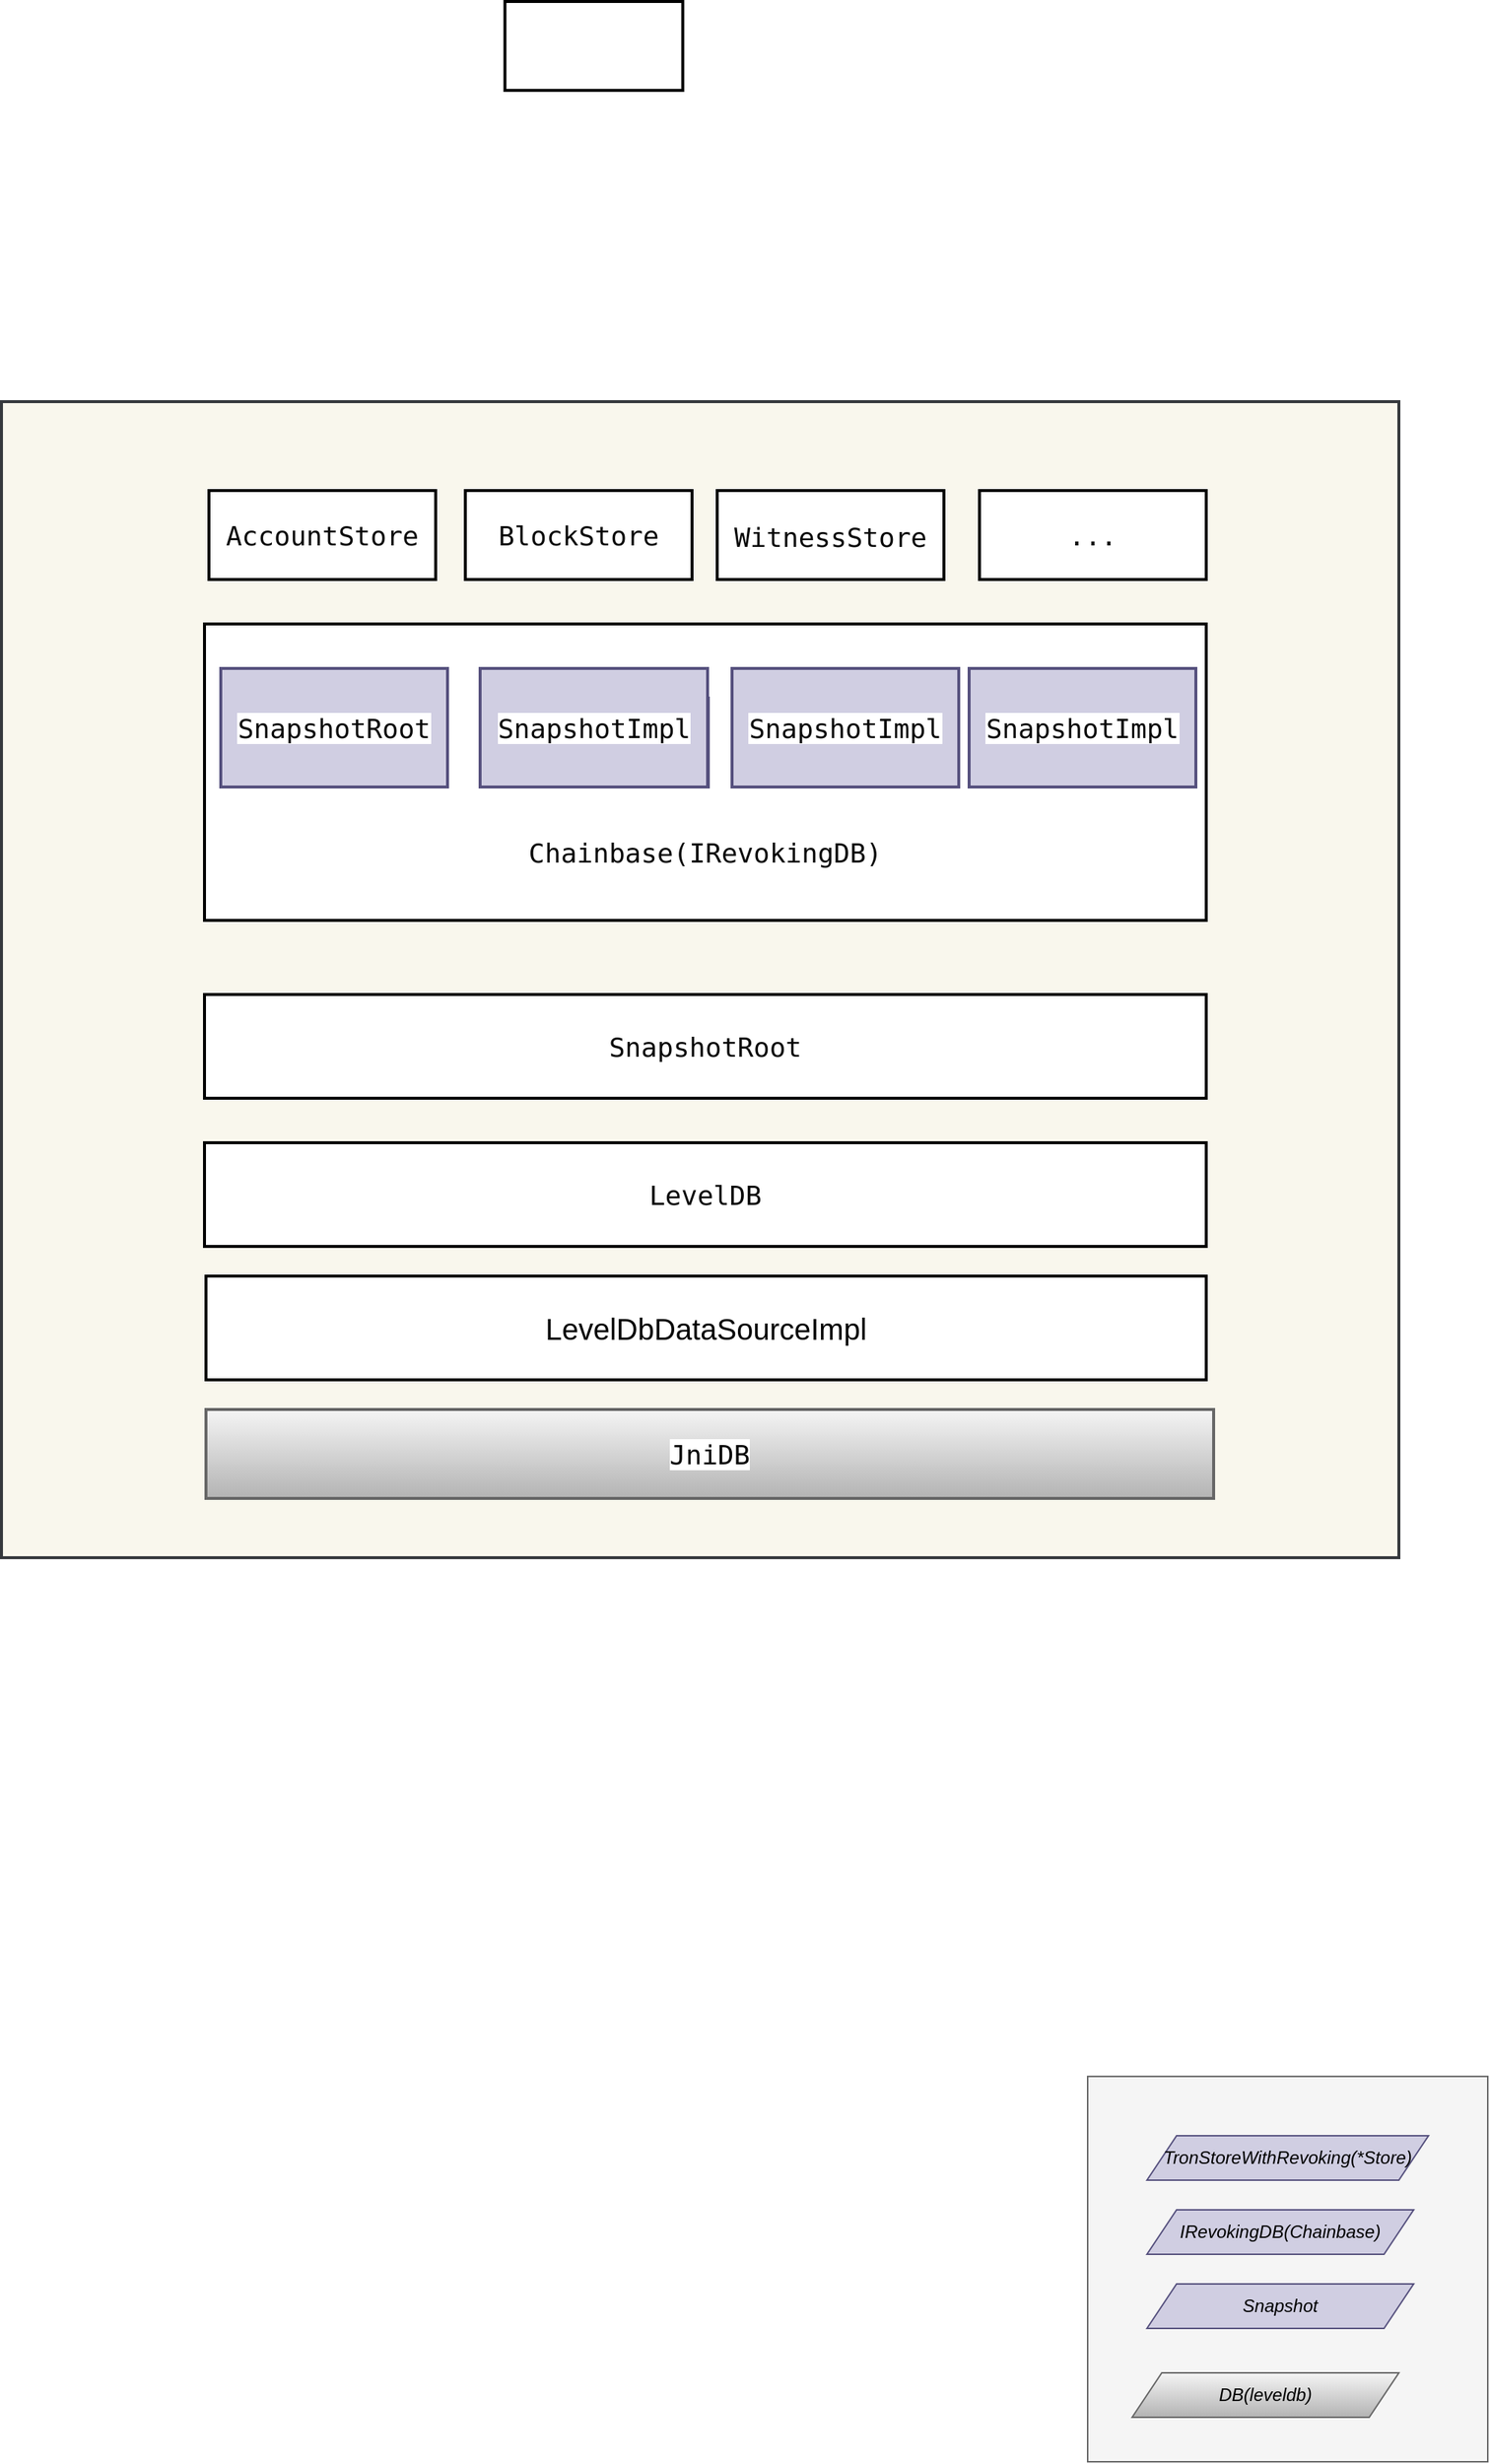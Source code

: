 <mxfile version="20.2.2" type="github">
  <diagram id="d-lJKOCr5DWwa61iQV_f" name="第 1 页">
    <mxGraphModel dx="2893" dy="2228" grid="1" gridSize="10" guides="1" tooltips="1" connect="1" arrows="1" fold="1" page="1" pageScale="1" pageWidth="827" pageHeight="1169" math="0" shadow="0">
      <root>
        <mxCell id="0" />
        <mxCell id="1" parent="0" />
        <mxCell id="2vb-Dao9h7jIGaz7qZgA-9" value="" style="rounded=0;whiteSpace=wrap;html=1;fillColor=#f5f5f5;fontColor=#333333;strokeColor=#666666;" parent="1" vertex="1">
          <mxGeometry x="670" y="770" width="270" height="260" as="geometry" />
        </mxCell>
        <mxCell id="2vb-Dao9h7jIGaz7qZgA-3" value="&lt;i&gt;TronStoreWithRevoking(*Store)&lt;/i&gt;" style="shape=parallelogram;perimeter=parallelogramPerimeter;whiteSpace=wrap;html=1;fixedSize=1;fillColor=#d0cee2;strokeColor=#56517e;" parent="1" vertex="1">
          <mxGeometry x="710" y="810" width="190" height="30" as="geometry" />
        </mxCell>
        <mxCell id="2vb-Dao9h7jIGaz7qZgA-4" value="&lt;i&gt;DB(leveldb)&lt;/i&gt;" style="shape=parallelogram;perimeter=parallelogramPerimeter;whiteSpace=wrap;html=1;fixedSize=1;fillColor=#f5f5f5;strokeColor=#666666;gradientColor=#b3b3b3;" parent="1" vertex="1">
          <mxGeometry x="700" y="970" width="180" height="30" as="geometry" />
        </mxCell>
        <mxCell id="2vb-Dao9h7jIGaz7qZgA-6" value="&lt;i&gt;IRevokingDB(Chainbase)&lt;/i&gt;" style="shape=parallelogram;perimeter=parallelogramPerimeter;whiteSpace=wrap;html=1;fixedSize=1;fillColor=#d0cee2;strokeColor=#56517e;" parent="1" vertex="1">
          <mxGeometry x="710" y="860" width="180" height="30" as="geometry" />
        </mxCell>
        <mxCell id="2vb-Dao9h7jIGaz7qZgA-7" value="&lt;i&gt;Snapshot&lt;/i&gt;" style="shape=parallelogram;perimeter=parallelogramPerimeter;whiteSpace=wrap;html=1;fixedSize=1;fillColor=#d0cee2;strokeColor=#56517e;" parent="1" vertex="1">
          <mxGeometry x="710" y="910" width="180" height="30" as="geometry" />
        </mxCell>
        <mxCell id="dLxj4Lnb35jxQKYbUd3e-3" value="" style="rounded=0;whiteSpace=wrap;html=1;strokeWidth=2;fillColor=#f9f7ed;strokeColor=#36393d;" vertex="1" parent="1">
          <mxGeometry x="-63" y="-360" width="943" height="780" as="geometry" />
        </mxCell>
        <mxCell id="dLxj4Lnb35jxQKYbUd3e-4" value="&lt;pre style=&quot;background-color:#ffffff;color:#080808;font-family:&#39;Menlo&#39;,monospace;font-size:13.5pt;&quot;&gt;&lt;span style=&quot;color:#000000;&quot;&gt;JniDB&lt;/span&gt;&lt;/pre&gt;" style="rounded=0;whiteSpace=wrap;html=1;strokeWidth=2;fillColor=#f5f5f5;gradientColor=#b3b3b3;strokeColor=#666666;" vertex="1" parent="1">
          <mxGeometry x="75" y="320" width="680" height="60" as="geometry" />
        </mxCell>
        <mxCell id="dLxj4Lnb35jxQKYbUd3e-5" value="LevelDbDataSourceImpl" style="rounded=0;whiteSpace=wrap;html=1;fontSize=20;strokeWidth=2;" vertex="1" parent="1">
          <mxGeometry x="75" y="230" width="675" height="70" as="geometry" />
        </mxCell>
        <mxCell id="dLxj4Lnb35jxQKYbUd3e-6" value="&lt;pre style=&quot;background-color:#ffffff;color:#080808;font-family:&#39;Menlo&#39;,monospace;font-size:13.5pt;&quot;&gt;LevelDB&lt;/pre&gt;" style="rounded=0;whiteSpace=wrap;html=1;fontSize=20;strokeWidth=2;" vertex="1" parent="1">
          <mxGeometry x="74" y="140" width="676" height="70" as="geometry" />
        </mxCell>
        <mxCell id="dLxj4Lnb35jxQKYbUd3e-8" value="&lt;pre style=&quot;background-color:#ffffff;color:#080808;font-family:&#39;Menlo&#39;,monospace;font-size:13.5pt;&quot;&gt;SnapshotRoot&lt;/pre&gt;" style="rounded=0;whiteSpace=wrap;html=1;fontSize=20;strokeWidth=2;" vertex="1" parent="1">
          <mxGeometry x="74" y="40" width="676" height="70" as="geometry" />
        </mxCell>
        <mxCell id="dLxj4Lnb35jxQKYbUd3e-9" value="&lt;pre style=&quot;background-color:#ffffff;color:#080808;font-family:&#39;Menlo&#39;,monospace;font-size:13.5pt;&quot;&gt;&lt;pre style=&quot;font-family: Menlo, monospace; font-size: 13.5pt;&quot;&gt;&lt;br/&gt;&lt;br/&gt;&lt;br/&gt;&lt;br/&gt;&lt;br/&gt;Chainbase(IRevokingDB)&lt;/pre&gt;&lt;/pre&gt;" style="rounded=0;whiteSpace=wrap;html=1;fontSize=20;strokeWidth=2;" vertex="1" parent="1">
          <mxGeometry x="74" y="-210" width="676" height="200" as="geometry" />
        </mxCell>
        <mxCell id="dLxj4Lnb35jxQKYbUd3e-11" value="&lt;pre style=&quot;background-color:#ffffff;color:#080808;font-family:&#39;Menlo&#39;,monospace;font-size:13.5pt;&quot;&gt;&lt;pre style=&quot;font-family: Menlo, monospace; font-size: 13.5pt;&quot;&gt;AccountStore&lt;/pre&gt;&lt;/pre&gt;" style="rounded=0;whiteSpace=wrap;html=1;fontSize=20;strokeWidth=2;" vertex="1" parent="1">
          <mxGeometry x="77" y="-300" width="153" height="60" as="geometry" />
        </mxCell>
        <mxCell id="dLxj4Lnb35jxQKYbUd3e-12" value="&lt;pre style=&quot;background-color:#ffffff;color:#080808;font-family:&#39;Menlo&#39;,monospace;font-size:13.5pt;&quot;&gt;&lt;pre style=&quot;font-family: Menlo, monospace; font-size: 13.5pt;&quot;&gt;BlockStore&lt;/pre&gt;&lt;/pre&gt;" style="rounded=0;whiteSpace=wrap;html=1;fontSize=20;strokeWidth=2;" vertex="1" parent="1">
          <mxGeometry x="250" y="-300" width="153" height="60" as="geometry" />
        </mxCell>
        <mxCell id="dLxj4Lnb35jxQKYbUd3e-13" value="&lt;pre style=&quot;background-color: rgb(255, 255, 255);&quot;&gt;&lt;pre style=&quot;&quot;&gt;&lt;font face=&quot;Menlo, monospace&quot; color=&quot;#080808&quot;&gt;&lt;span style=&quot;font-size: 18px;&quot;&gt;WitnessStore&lt;/span&gt;&lt;span style=&quot;font-size: 13.5pt;&quot;&gt;&lt;br&gt;&lt;/span&gt;&lt;/font&gt;&lt;/pre&gt;&lt;/pre&gt;" style="rounded=0;whiteSpace=wrap;html=1;fontSize=20;strokeWidth=2;" vertex="1" parent="1">
          <mxGeometry x="420" y="-300" width="153" height="60" as="geometry" />
        </mxCell>
        <mxCell id="dLxj4Lnb35jxQKYbUd3e-14" value="&lt;pre style=&quot;background-color:#ffffff;color:#080808;font-family:&#39;Menlo&#39;,monospace;font-size:13.5pt;&quot;&gt;&lt;pre style=&quot;font-family: Menlo, monospace; font-size: 13.5pt;&quot;&gt;...&lt;/pre&gt;&lt;/pre&gt;" style="rounded=0;whiteSpace=wrap;html=1;fontSize=20;strokeWidth=2;" vertex="1" parent="1">
          <mxGeometry x="597" y="-300" width="153" height="60" as="geometry" />
        </mxCell>
        <mxCell id="dLxj4Lnb35jxQKYbUd3e-17" value="&lt;pre style=&quot;background-color:#ffffff;color:#080808;font-family:&#39;Menlo&#39;,monospace;font-size:13.5pt;&quot;&gt;&lt;pre style=&quot;font-family: Menlo, monospace; font-size: 13.5pt;&quot;&gt;SnapshotRoot&lt;/pre&gt;&lt;/pre&gt;" style="rounded=0;whiteSpace=wrap;html=1;fontSize=20;strokeWidth=2;fillColor=#d0cee2;strokeColor=#56517e;" vertex="1" parent="1">
          <mxGeometry x="85" y="-180" width="153" height="80" as="geometry" />
        </mxCell>
        <mxCell id="dLxj4Lnb35jxQKYbUd3e-18" value="&lt;pre style=&quot;background-color:#ffffff;color:#080808;font-family:&#39;Menlo&#39;,monospace;font-size:13.5pt;&quot;&gt;&lt;pre style=&quot;font-family: Menlo, monospace; font-size: 13.5pt;&quot;&gt;SnapshotImpl&lt;/pre&gt;&lt;/pre&gt;" style="rounded=0;whiteSpace=wrap;html=1;fontSize=20;strokeWidth=2;fillColor=#d0cee2;strokeColor=#56517e;" vertex="1" parent="1">
          <mxGeometry x="261" y="-160" width="153" height="60" as="geometry" />
        </mxCell>
        <mxCell id="dLxj4Lnb35jxQKYbUd3e-19" value="&lt;pre style=&quot;background-color:#ffffff;color:#080808;font-family:&#39;Menlo&#39;,monospace;font-size:13.5pt;&quot;&gt;&lt;pre style=&quot;font-family: Menlo, monospace; font-size: 13.5pt;&quot;&gt;SnapshotImpl&lt;/pre&gt;&lt;/pre&gt;" style="rounded=0;whiteSpace=wrap;html=1;fontSize=20;strokeWidth=2;fillColor=#d0cee2;strokeColor=#56517e;" vertex="1" parent="1">
          <mxGeometry x="430" y="-180" width="153" height="80" as="geometry" />
        </mxCell>
        <mxCell id="dLxj4Lnb35jxQKYbUd3e-20" value="&lt;pre style=&quot;background-color:#ffffff;color:#080808;font-family:&#39;Menlo&#39;,monospace;font-size:13.5pt;&quot;&gt;&lt;pre style=&quot;font-family: Menlo, monospace; font-size: 13.5pt;&quot;&gt;SnapshotImpl&lt;/pre&gt;&lt;/pre&gt;" style="rounded=0;whiteSpace=wrap;html=1;fontSize=20;strokeWidth=2;fillColor=#d0cee2;strokeColor=#56517e;" vertex="1" parent="1">
          <mxGeometry x="590" y="-180" width="153" height="80" as="geometry" />
        </mxCell>
        <mxCell id="dLxj4Lnb35jxQKYbUd3e-21" value="&lt;pre style=&quot;background-color:#ffffff;color:#080808;font-family:&#39;Menlo&#39;,monospace;font-size:13.5pt;&quot;&gt;&lt;pre style=&quot;font-family: Menlo, monospace; font-size: 13.5pt;&quot;&gt;SnapshotImpl&lt;/pre&gt;&lt;/pre&gt;" style="rounded=0;whiteSpace=wrap;html=1;fontSize=20;strokeWidth=2;fillColor=#d0cee2;strokeColor=#56517e;" vertex="1" parent="1">
          <mxGeometry x="260" y="-180" width="153.5" height="80" as="geometry" />
        </mxCell>
        <mxCell id="dLxj4Lnb35jxQKYbUd3e-22" value="" style="rounded=0;whiteSpace=wrap;html=1;fontSize=20;strokeWidth=2;" vertex="1" parent="1">
          <mxGeometry x="276.75" y="-630" width="120" height="60" as="geometry" />
        </mxCell>
      </root>
    </mxGraphModel>
  </diagram>
</mxfile>
